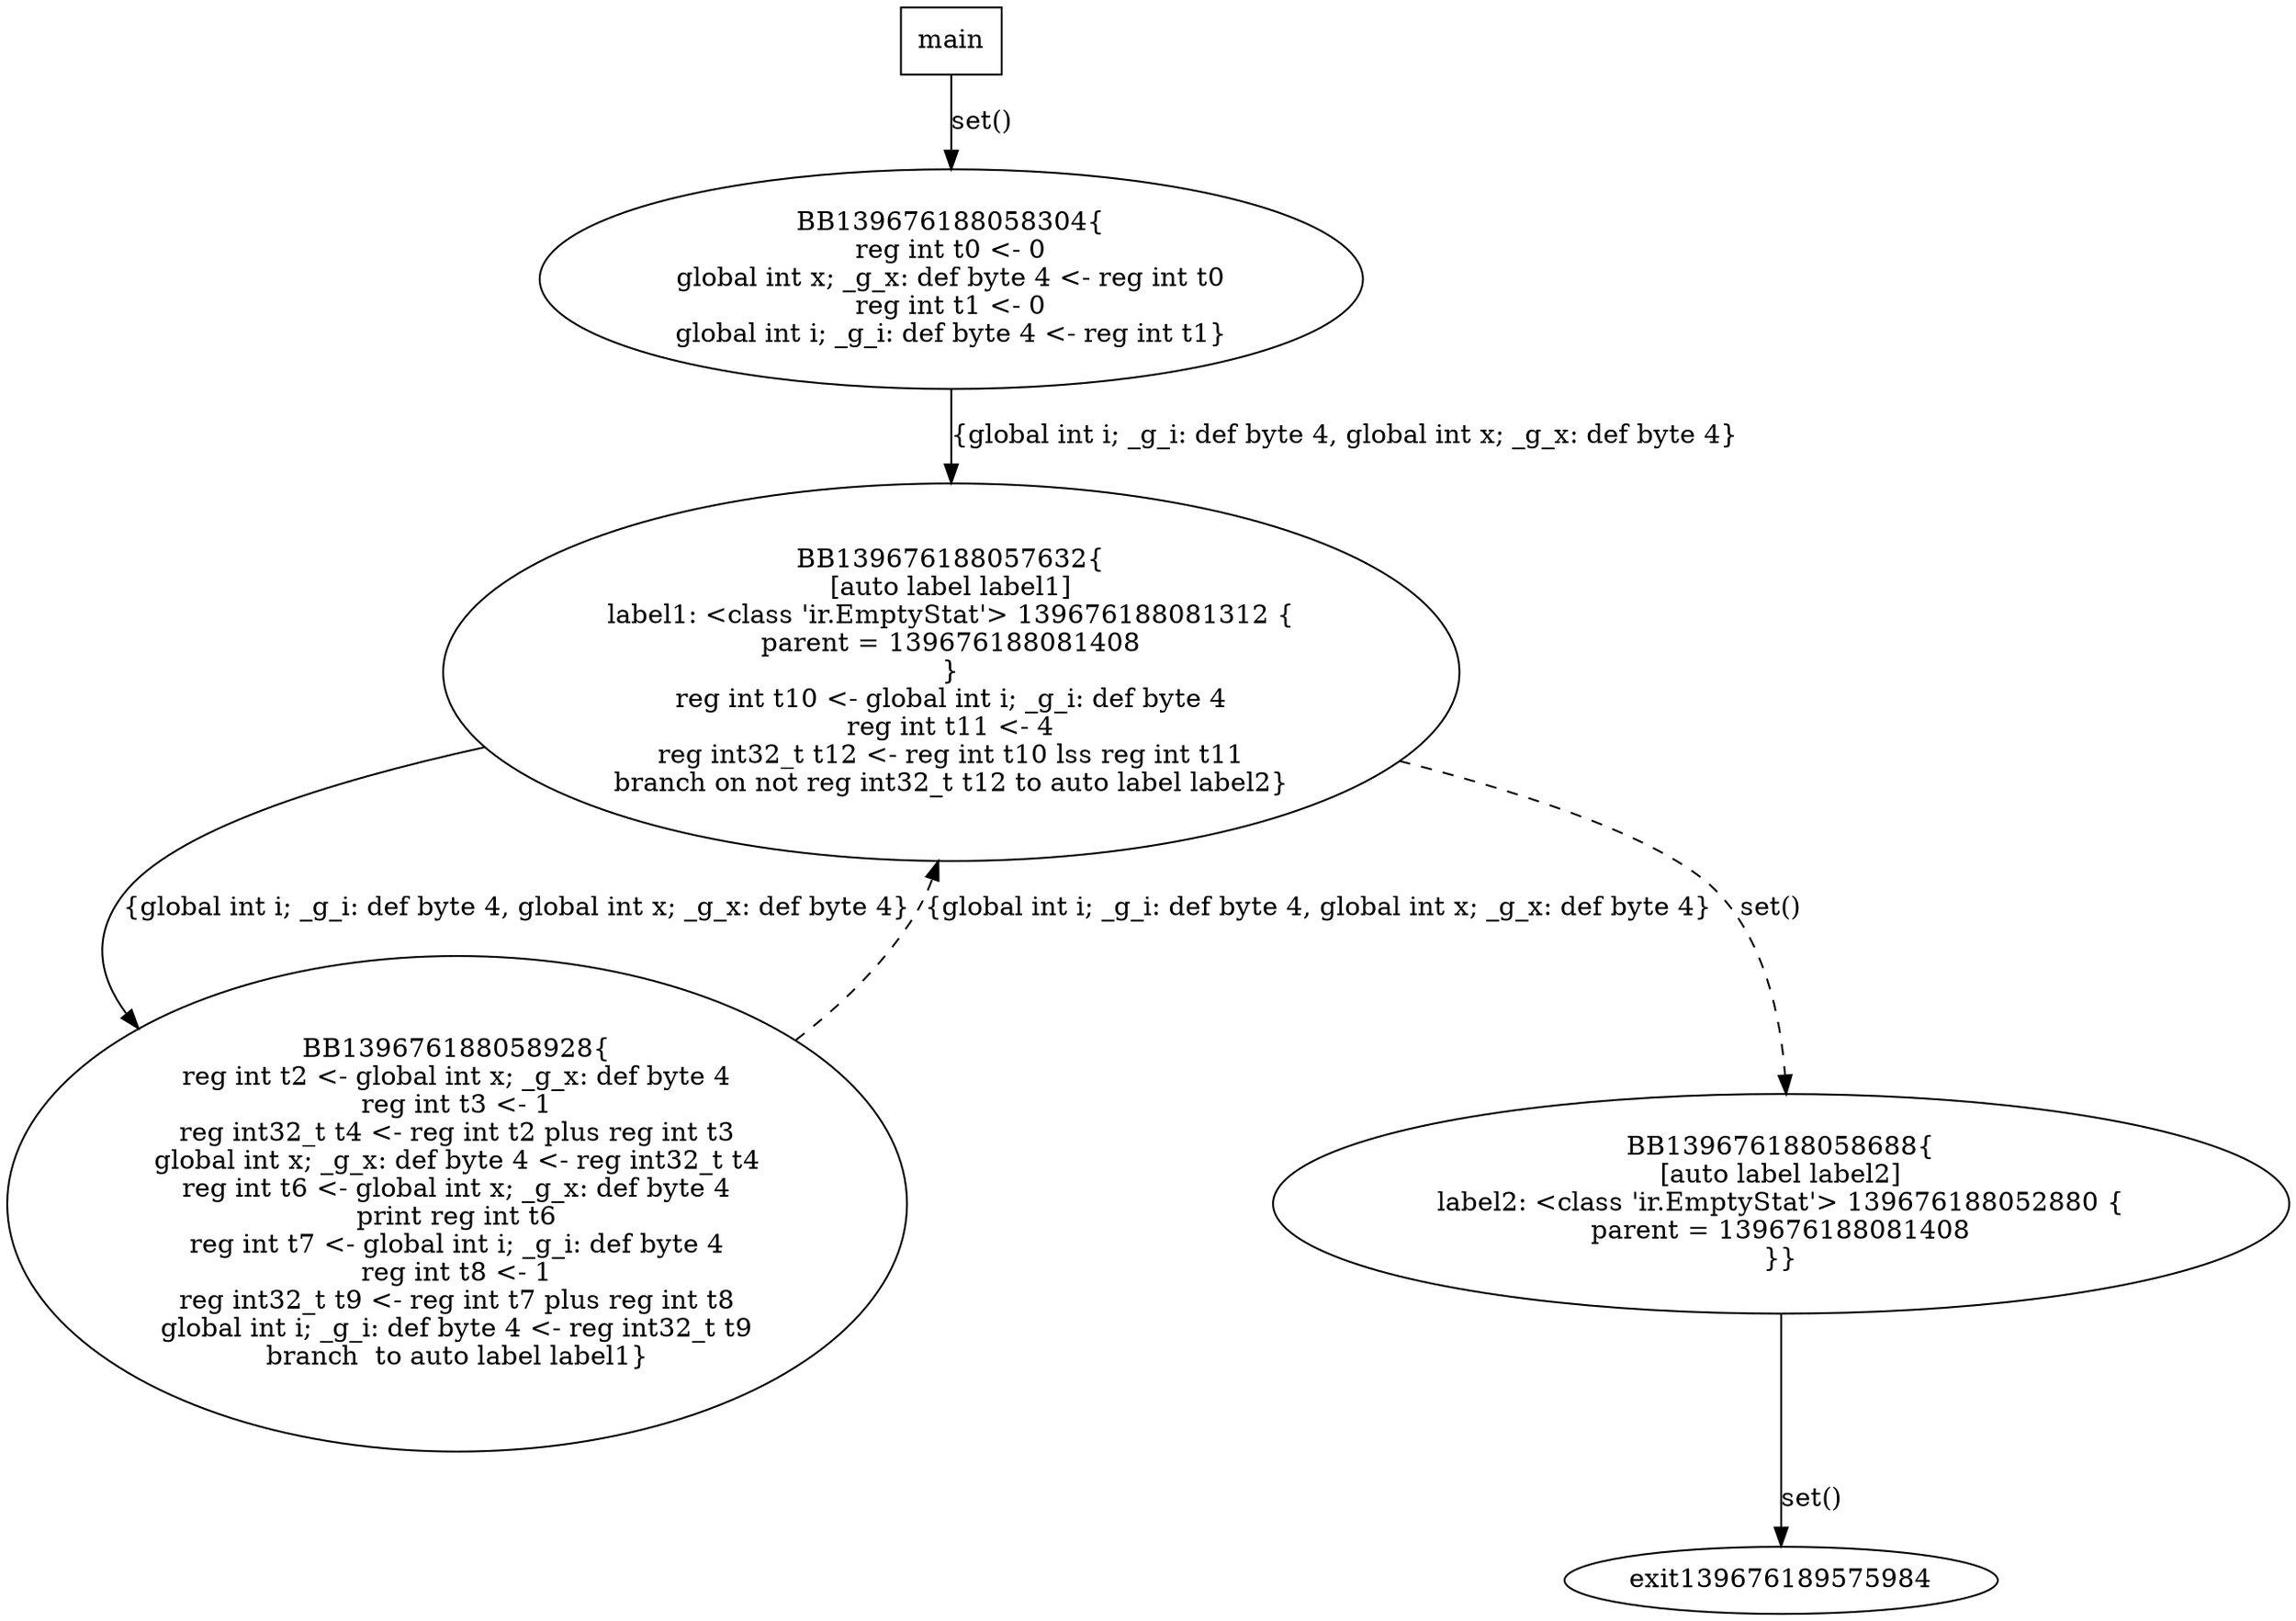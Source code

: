 digraph G {
139676188058304 [label="BB139676188058304{\nreg int t0 <- 0\nglobal int x; _g_x: def byte 4 <- reg int t0\nreg int t1 <- 0\nglobal int i; _g_i: def byte 4 <- reg int t1}"];
139676188058304 -> 139676188057632 [label="{global int i; _g_i: def byte 4, global int x; _g_x: def byte 4}"];
139676188057632 [label="BB139676188057632{\n[auto label label1]\nlabel1: <class 'ir.EmptyStat'> 139676188081312 {
parent = 139676188081408
}\nreg int t10 <- global int i; _g_i: def byte 4\nreg int t11 <- 4\nreg int32_t t12 <- reg int t10 lss reg int t11\nbranch on not reg int32_t t12 to auto label label2}"];
139676188057632 -> 139676188058928 [label="{global int i; _g_i: def byte 4, global int x; _g_x: def byte 4}"];
139676188057632 -> 139676188058688 [style=dashed,label="set()"];
139676188058928 [label="BB139676188058928{\nreg int t2 <- global int x; _g_x: def byte 4\nreg int t3 <- 1\nreg int32_t t4 <- reg int t2 plus reg int t3\nglobal int x; _g_x: def byte 4 <- reg int32_t t4\nreg int t6 <- global int x; _g_x: def byte 4\nprint reg int t6\nreg int t7 <- global int i; _g_i: def byte 4\nreg int t8 <- 1\nreg int32_t t9 <- reg int t7 plus reg int t8\nglobal int i; _g_i: def byte 4 <- reg int32_t t9\nbranch  to auto label label1}"];
139676188058928 -> 139676188057632 [style=dashed,label="{global int i; _g_i: def byte 4, global int x; _g_x: def byte 4}"];
139676188058688 [label="BB139676188058688{\n[auto label label2]\nlabel2: <class 'ir.EmptyStat'> 139676188052880 {
parent = 139676188081408
}}"];
139676188058688 -> exit139676189575984 [label="set()"];
main [shape=box];
main -> 139676188058304 [label="set()"];
}
